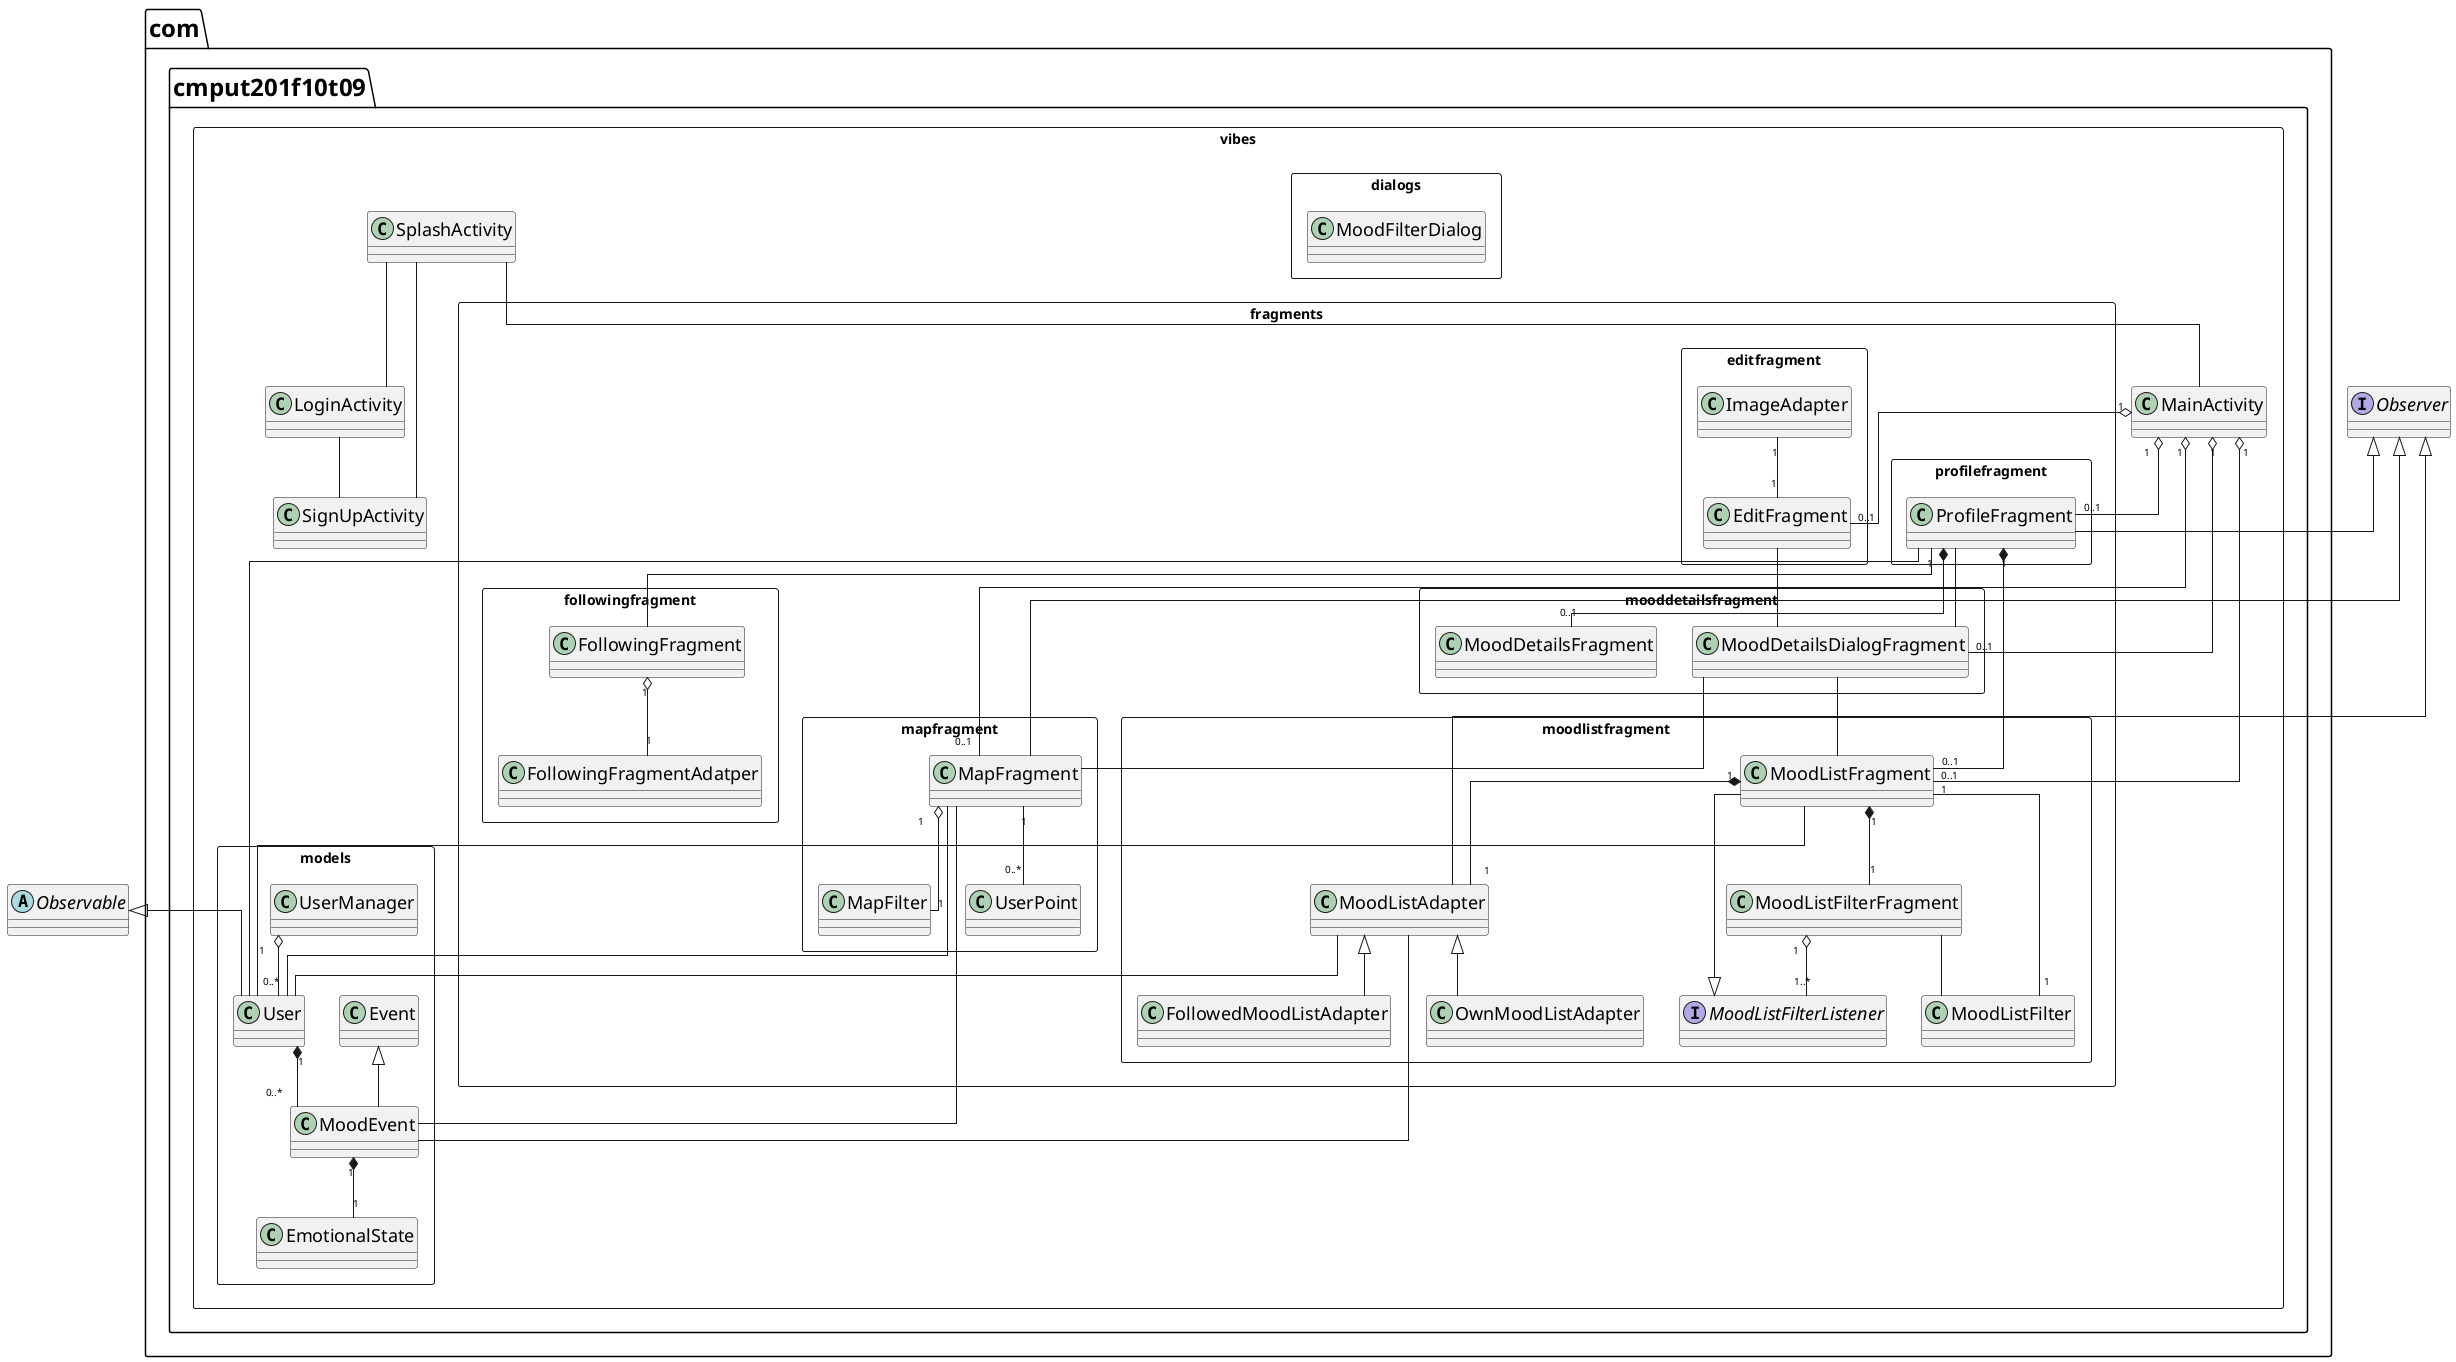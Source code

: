 @startuml

skinparam {
     linetype ortho
     classAttributeIconSize 0
     Class {
         FontSize 18
         ArrowFontSize 10
     }

     Package {
         FontSize 24
     }
}

package com.cmput201f10t09.vibes <<Rectangle>> {
    class LoginActivity {
    }

    class MainActivity {
    }

    class SignUpActivity {
    }

    class SplashActivity {
    }

    SplashActivity -- LoginActivity
    SplashActivity -- SignUpActivity
    SplashActivity -- MainActivity
    LoginActivity -- SignUpActivity

    package dialogs <<Rectangle>> {
        class MoodFilterDialog
    }

    package fragments <<Rectangle>> {
        package editfragment <<Rectangle>> {
            class EditFragment {
            }
            class ImageAdapter {
            }

            ImageAdapter "1" -- "1" EditFragment
        }
        package followingfragment <<Rectangle>> {
            class FollowingFragment {
            }
            class FollowingFragmentAdatper {
            }

            FollowingFragment "1" o-- "1" FollowingFragmentAdatper
        }
        package mapfragment <<Rectangle>> {
            class MapFilter {
            }
            class MapFragment {
            }
            class UserPoint {
            }

            MapFragment "1" o-- "1" MapFilter
            MapFragment "1" -- "0..*" UserPoint
        }
        package mooddetailsfragment <<Rectangle>> {
            class MoodDetailsDialogFragment {
            }
            class MoodDetailsFragment {
            }
        }
        package moodlistfragment <<Rectangle>> {
            class FollowedMoodListAdapter {
            }
            class OwnMoodListAdapter {
            }
            class MoodListAdapter {
            }
            class MoodListFilter {
            }
            interface MoodListFilterListener {
            }
            class MoodListFilterFragment {
            }
            class MoodListFragment {
            }

            MoodListAdapter <|-- FollowedMoodListAdapter
            MoodListAdapter <|-- OwnMoodListAdapter
            MoodListFragment "1" *-- "1" MoodListAdapter
            MoodListFilterListener <|-- MoodListFragment
            MoodListFilterFragment "1" o-- "1..*" MoodListFilterListener
            MoodListFilterFragment -- MoodListFilter
            MoodListFragment "1" -- "1" MoodListFilter
            MoodListFragment "1" *-- "1" MoodListFilterFragment
        }
        package profilefragment <<Rectangle>> {
            class ProfileFragment {
            }
        }

        ProfileFragment "1" *-- "0..1" MoodListFragment
        ProfileFragment "1" *-- "0..1" MoodDetailsFragment
        ProfileFragment -- MoodDetailsDialogFragment
        ProfileFragment -- FollowingFragment

        MoodDetailsDialogFragment -- MapFragment
        MoodDetailsDialogFragment -- MoodListFragment

        EditFragment -- MoodDetailsDialogFragment
    }

    package models <<Rectangle>> {
        class EmotionalState {
        }

        class Event {
        }

        class MoodEvent {
        }

        class User {
        }

        class UserManager {
        }

        Event <|-- MoodEvent
        MoodEvent "1" *-- "1" EmotionalState
        UserManager "1" o-- "0..*" User
        User "1" *-- "0..*" MoodEvent

    }

    ProfileFragment -- User
    MoodListFragment -- User
    MoodListAdapter -- User
    MoodListAdapter -- MoodEvent
    MapFragment -- User
    MapFragment -- MoodEvent


    MainActivity "1" o-- "0..1" ProfileFragment
    MainActivity "1" o-- "0..1" MoodListFragment
    MainActivity "1" o-- "0..1" MapFragment
    MainActivity "1" o-- "0..1" EditFragment
    MainActivity "1" o-- "0..1" MoodDetailsDialogFragment

}
abstract class Observable {
}
interface Observer {
}

Observable <|-- User
Observer <|-- MoodListAdapter
Observer <|-- ProfileFragment
Observer <|-- MapFragment
@enduml
